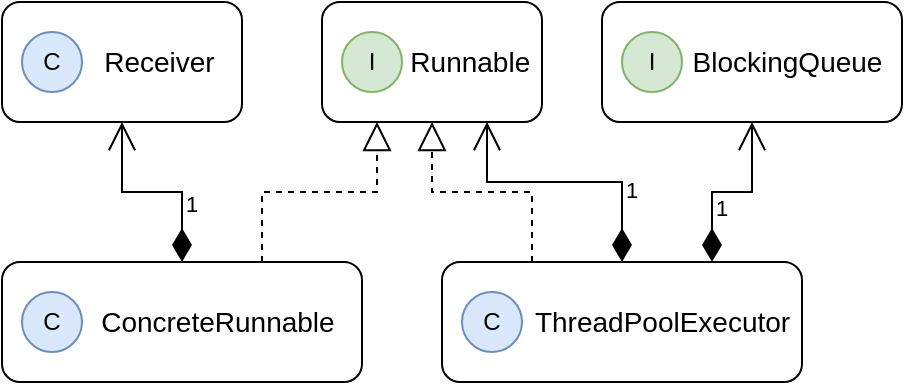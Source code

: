 <mxfile version="24.0.4" type="device">
  <diagram id="prtHgNgQTEPvFCAcTncT" name="Page-1">
    <mxGraphModel dx="683" dy="398" grid="1" gridSize="10" guides="1" tooltips="1" connect="1" arrows="1" fold="1" page="1" pageScale="1" pageWidth="827" pageHeight="1169" math="0" shadow="0">
      <root>
        <mxCell id="0" />
        <mxCell id="1" parent="0" />
        <mxCell id="6sgo5NTg-cjUkFB0yXkJ-7" value="" style="group" vertex="1" connectable="0" parent="1">
          <mxGeometry x="240" y="170" width="120" height="60" as="geometry" />
        </mxCell>
        <mxCell id="6sgo5NTg-cjUkFB0yXkJ-1" value="&lt;font style=&quot;font-size: 14px;&quot;&gt;Receiver&amp;nbsp; &amp;nbsp;&lt;/font&gt;" style="rounded=1;whiteSpace=wrap;html=1;align=right;" vertex="1" parent="6sgo5NTg-cjUkFB0yXkJ-7">
          <mxGeometry width="120" height="60" as="geometry" />
        </mxCell>
        <mxCell id="6sgo5NTg-cjUkFB0yXkJ-2" value="C" style="ellipse;whiteSpace=wrap;html=1;aspect=fixed;fillColor=#dae8fc;strokeColor=#6c8ebf;" vertex="1" parent="6sgo5NTg-cjUkFB0yXkJ-7">
          <mxGeometry x="10" y="15" width="30" height="30" as="geometry" />
        </mxCell>
        <mxCell id="6sgo5NTg-cjUkFB0yXkJ-9" value="&lt;span style=&quot;font-size: 14px;&quot;&gt;ConcreteRunnable&amp;nbsp; &amp;nbsp;&lt;/span&gt;" style="rounded=1;whiteSpace=wrap;html=1;align=right;container=0;" vertex="1" parent="1">
          <mxGeometry x="240" y="300" width="180" height="60" as="geometry" />
        </mxCell>
        <mxCell id="6sgo5NTg-cjUkFB0yXkJ-10" value="C" style="ellipse;whiteSpace=wrap;html=1;aspect=fixed;fillColor=#dae8fc;strokeColor=#6c8ebf;container=0;" vertex="1" parent="1">
          <mxGeometry x="250" y="315" width="30" height="30" as="geometry" />
        </mxCell>
        <mxCell id="6sgo5NTg-cjUkFB0yXkJ-13" value="&lt;span style=&quot;font-size: 14px;&quot;&gt;ThreadPoolExecutor&amp;nbsp;&lt;/span&gt;" style="rounded=1;whiteSpace=wrap;html=1;align=right;container=0;" vertex="1" parent="1">
          <mxGeometry x="460" y="300" width="180" height="60" as="geometry" />
        </mxCell>
        <mxCell id="6sgo5NTg-cjUkFB0yXkJ-14" value="C" style="ellipse;whiteSpace=wrap;html=1;aspect=fixed;fillColor=#dae8fc;strokeColor=#6c8ebf;container=0;" vertex="1" parent="1">
          <mxGeometry x="470" y="315" width="30" height="30" as="geometry" />
        </mxCell>
        <mxCell id="6sgo5NTg-cjUkFB0yXkJ-18" value="&lt;span style=&quot;font-size: 14px;&quot;&gt;Runnable&amp;nbsp;&lt;/span&gt;" style="rounded=1;whiteSpace=wrap;html=1;align=right;container=0;" vertex="1" parent="1">
          <mxGeometry x="400" y="170" width="110" height="60" as="geometry" />
        </mxCell>
        <mxCell id="6sgo5NTg-cjUkFB0yXkJ-19" value="I" style="ellipse;whiteSpace=wrap;html=1;aspect=fixed;fillColor=#d5e8d4;strokeColor=#82b366;container=0;" vertex="1" parent="1">
          <mxGeometry x="410" y="185" width="30" height="30" as="geometry" />
        </mxCell>
        <mxCell id="6sgo5NTg-cjUkFB0yXkJ-20" value="&lt;span style=&quot;font-size: 14px;&quot;&gt;BlockingQueue&amp;nbsp;&amp;nbsp;&lt;/span&gt;" style="rounded=1;whiteSpace=wrap;html=1;align=right;container=0;" vertex="1" parent="1">
          <mxGeometry x="540" y="170" width="150" height="60" as="geometry" />
        </mxCell>
        <mxCell id="6sgo5NTg-cjUkFB0yXkJ-21" value="I" style="ellipse;whiteSpace=wrap;html=1;aspect=fixed;fillColor=#d5e8d4;strokeColor=#82b366;container=0;" vertex="1" parent="1">
          <mxGeometry x="550" y="185" width="30" height="30" as="geometry" />
        </mxCell>
        <mxCell id="6sgo5NTg-cjUkFB0yXkJ-23" value="1" style="endArrow=open;html=1;endSize=12;startArrow=diamondThin;startSize=14;startFill=1;edgeStyle=orthogonalEdgeStyle;align=left;verticalAlign=bottom;rounded=0;exitX=0.5;exitY=0;exitDx=0;exitDy=0;" edge="1" parent="1" source="6sgo5NTg-cjUkFB0yXkJ-9" target="6sgo5NTg-cjUkFB0yXkJ-1">
          <mxGeometry x="-0.6" relative="1" as="geometry">
            <mxPoint x="300" y="250" as="sourcePoint" />
            <mxPoint x="460" y="250" as="targetPoint" />
            <mxPoint as="offset" />
          </mxGeometry>
        </mxCell>
        <mxCell id="6sgo5NTg-cjUkFB0yXkJ-24" value="" style="endArrow=block;dashed=1;endFill=0;endSize=12;html=1;rounded=0;edgeStyle=orthogonalEdgeStyle;entryX=0.25;entryY=1;entryDx=0;entryDy=0;" edge="1" parent="1" target="6sgo5NTg-cjUkFB0yXkJ-18">
          <mxGeometry width="160" relative="1" as="geometry">
            <mxPoint x="370" y="300" as="sourcePoint" />
            <mxPoint x="540" y="290" as="targetPoint" />
            <Array as="points">
              <mxPoint x="370" y="265" />
              <mxPoint x="428" y="265" />
            </Array>
          </mxGeometry>
        </mxCell>
        <mxCell id="6sgo5NTg-cjUkFB0yXkJ-25" value="" style="endArrow=block;dashed=1;endFill=0;endSize=12;html=1;rounded=0;edgeStyle=orthogonalEdgeStyle;entryX=0.5;entryY=1;entryDx=0;entryDy=0;exitX=0.25;exitY=0;exitDx=0;exitDy=0;" edge="1" parent="1" source="6sgo5NTg-cjUkFB0yXkJ-13" target="6sgo5NTg-cjUkFB0yXkJ-18">
          <mxGeometry width="160" relative="1" as="geometry">
            <mxPoint x="521" y="300" as="sourcePoint" />
            <mxPoint x="579" y="230" as="targetPoint" />
            <Array as="points">
              <mxPoint x="505" y="265" />
              <mxPoint x="455" y="265" />
            </Array>
          </mxGeometry>
        </mxCell>
        <mxCell id="6sgo5NTg-cjUkFB0yXkJ-28" value="1" style="endArrow=open;html=1;endSize=12;startArrow=diamondThin;startSize=14;startFill=1;edgeStyle=orthogonalEdgeStyle;align=left;verticalAlign=bottom;rounded=0;exitX=0.5;exitY=0;exitDx=0;exitDy=0;entryX=0.75;entryY=1;entryDx=0;entryDy=0;" edge="1" parent="1" source="6sgo5NTg-cjUkFB0yXkJ-13" target="6sgo5NTg-cjUkFB0yXkJ-18">
          <mxGeometry x="-0.6" relative="1" as="geometry">
            <mxPoint x="550" y="314.48" as="sourcePoint" />
            <mxPoint x="520" y="244.48" as="targetPoint" />
            <mxPoint as="offset" />
            <Array as="points">
              <mxPoint x="550" y="260" />
              <mxPoint x="483" y="260" />
            </Array>
          </mxGeometry>
        </mxCell>
        <mxCell id="6sgo5NTg-cjUkFB0yXkJ-29" value="1" style="endArrow=open;html=1;endSize=12;startArrow=diamondThin;startSize=14;startFill=1;edgeStyle=orthogonalEdgeStyle;align=left;verticalAlign=bottom;rounded=0;exitX=0.75;exitY=0;exitDx=0;exitDy=0;" edge="1" parent="1" source="6sgo5NTg-cjUkFB0yXkJ-13" target="6sgo5NTg-cjUkFB0yXkJ-20">
          <mxGeometry x="-0.6" relative="1" as="geometry">
            <mxPoint x="560" y="310" as="sourcePoint" />
            <mxPoint x="493" y="240" as="targetPoint" />
            <mxPoint as="offset" />
          </mxGeometry>
        </mxCell>
      </root>
    </mxGraphModel>
  </diagram>
</mxfile>
